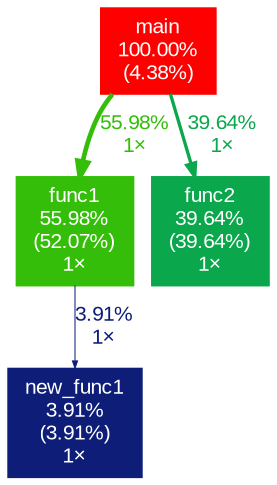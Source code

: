 digraph {
	graph [fontname=Arial, nodesep=0.125, ranksep=0.25];
	node [fontcolor=white, fontname=Arial, height=0, shape=box, style=filled, width=0];
	edge [fontname=Arial];
	1 [color="#ff0000", fontcolor="#ffffff", fontsize="10.00", label="main\n100.00%\n(4.38%)"];
	1 -> 2 [arrowsize="0.75", color="#34be09", fontcolor="#34be09", fontsize="10.00", label="55.98%\n1×", labeldistance="2.24", penwidth="2.24"];
	1 -> 3 [arrowsize="0.63", color="#0ba74c", fontcolor="#0ba74c", fontsize="10.00", label="39.64%\n1×", labeldistance="1.59", penwidth="1.59"];
	2 [color="#34be09", fontcolor="#ffffff", fontsize="10.00", label="func1\n55.98%\n(52.07%)\n1×"];
	2 -> 4 [arrowsize="0.35", color="#0d1d78", fontcolor="#0d1d78", fontsize="10.00", label="3.91%\n1×", labeldistance="0.50", penwidth="0.50"];
	3 [color="#0ba74c", fontcolor="#ffffff", fontsize="10.00", label="func2\n39.64%\n(39.64%)\n1×"];
	4 [color="#0d1d78", fontcolor="#ffffff", fontsize="10.00", label="new_func1\n3.91%\n(3.91%)\n1×"];
}
